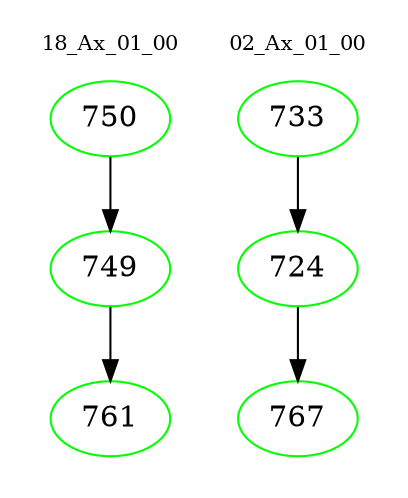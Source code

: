 digraph{
subgraph cluster_0 {
color = white
label = "18_Ax_01_00";
fontsize=10;
T0_750 [label="750", color="green"]
T0_750 -> T0_749 [color="black"]
T0_749 [label="749", color="green"]
T0_749 -> T0_761 [color="black"]
T0_761 [label="761", color="green"]
}
subgraph cluster_1 {
color = white
label = "02_Ax_01_00";
fontsize=10;
T1_733 [label="733", color="green"]
T1_733 -> T1_724 [color="black"]
T1_724 [label="724", color="green"]
T1_724 -> T1_767 [color="black"]
T1_767 [label="767", color="green"]
}
}
